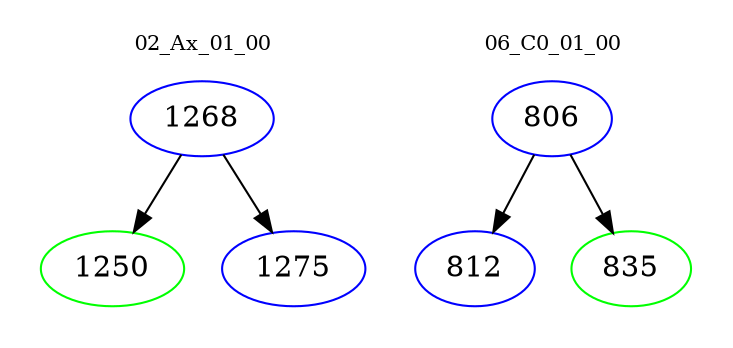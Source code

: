 digraph{
subgraph cluster_0 {
color = white
label = "02_Ax_01_00";
fontsize=10;
T0_1268 [label="1268", color="blue"]
T0_1268 -> T0_1250 [color="black"]
T0_1250 [label="1250", color="green"]
T0_1268 -> T0_1275 [color="black"]
T0_1275 [label="1275", color="blue"]
}
subgraph cluster_1 {
color = white
label = "06_C0_01_00";
fontsize=10;
T1_806 [label="806", color="blue"]
T1_806 -> T1_812 [color="black"]
T1_812 [label="812", color="blue"]
T1_806 -> T1_835 [color="black"]
T1_835 [label="835", color="green"]
}
}
